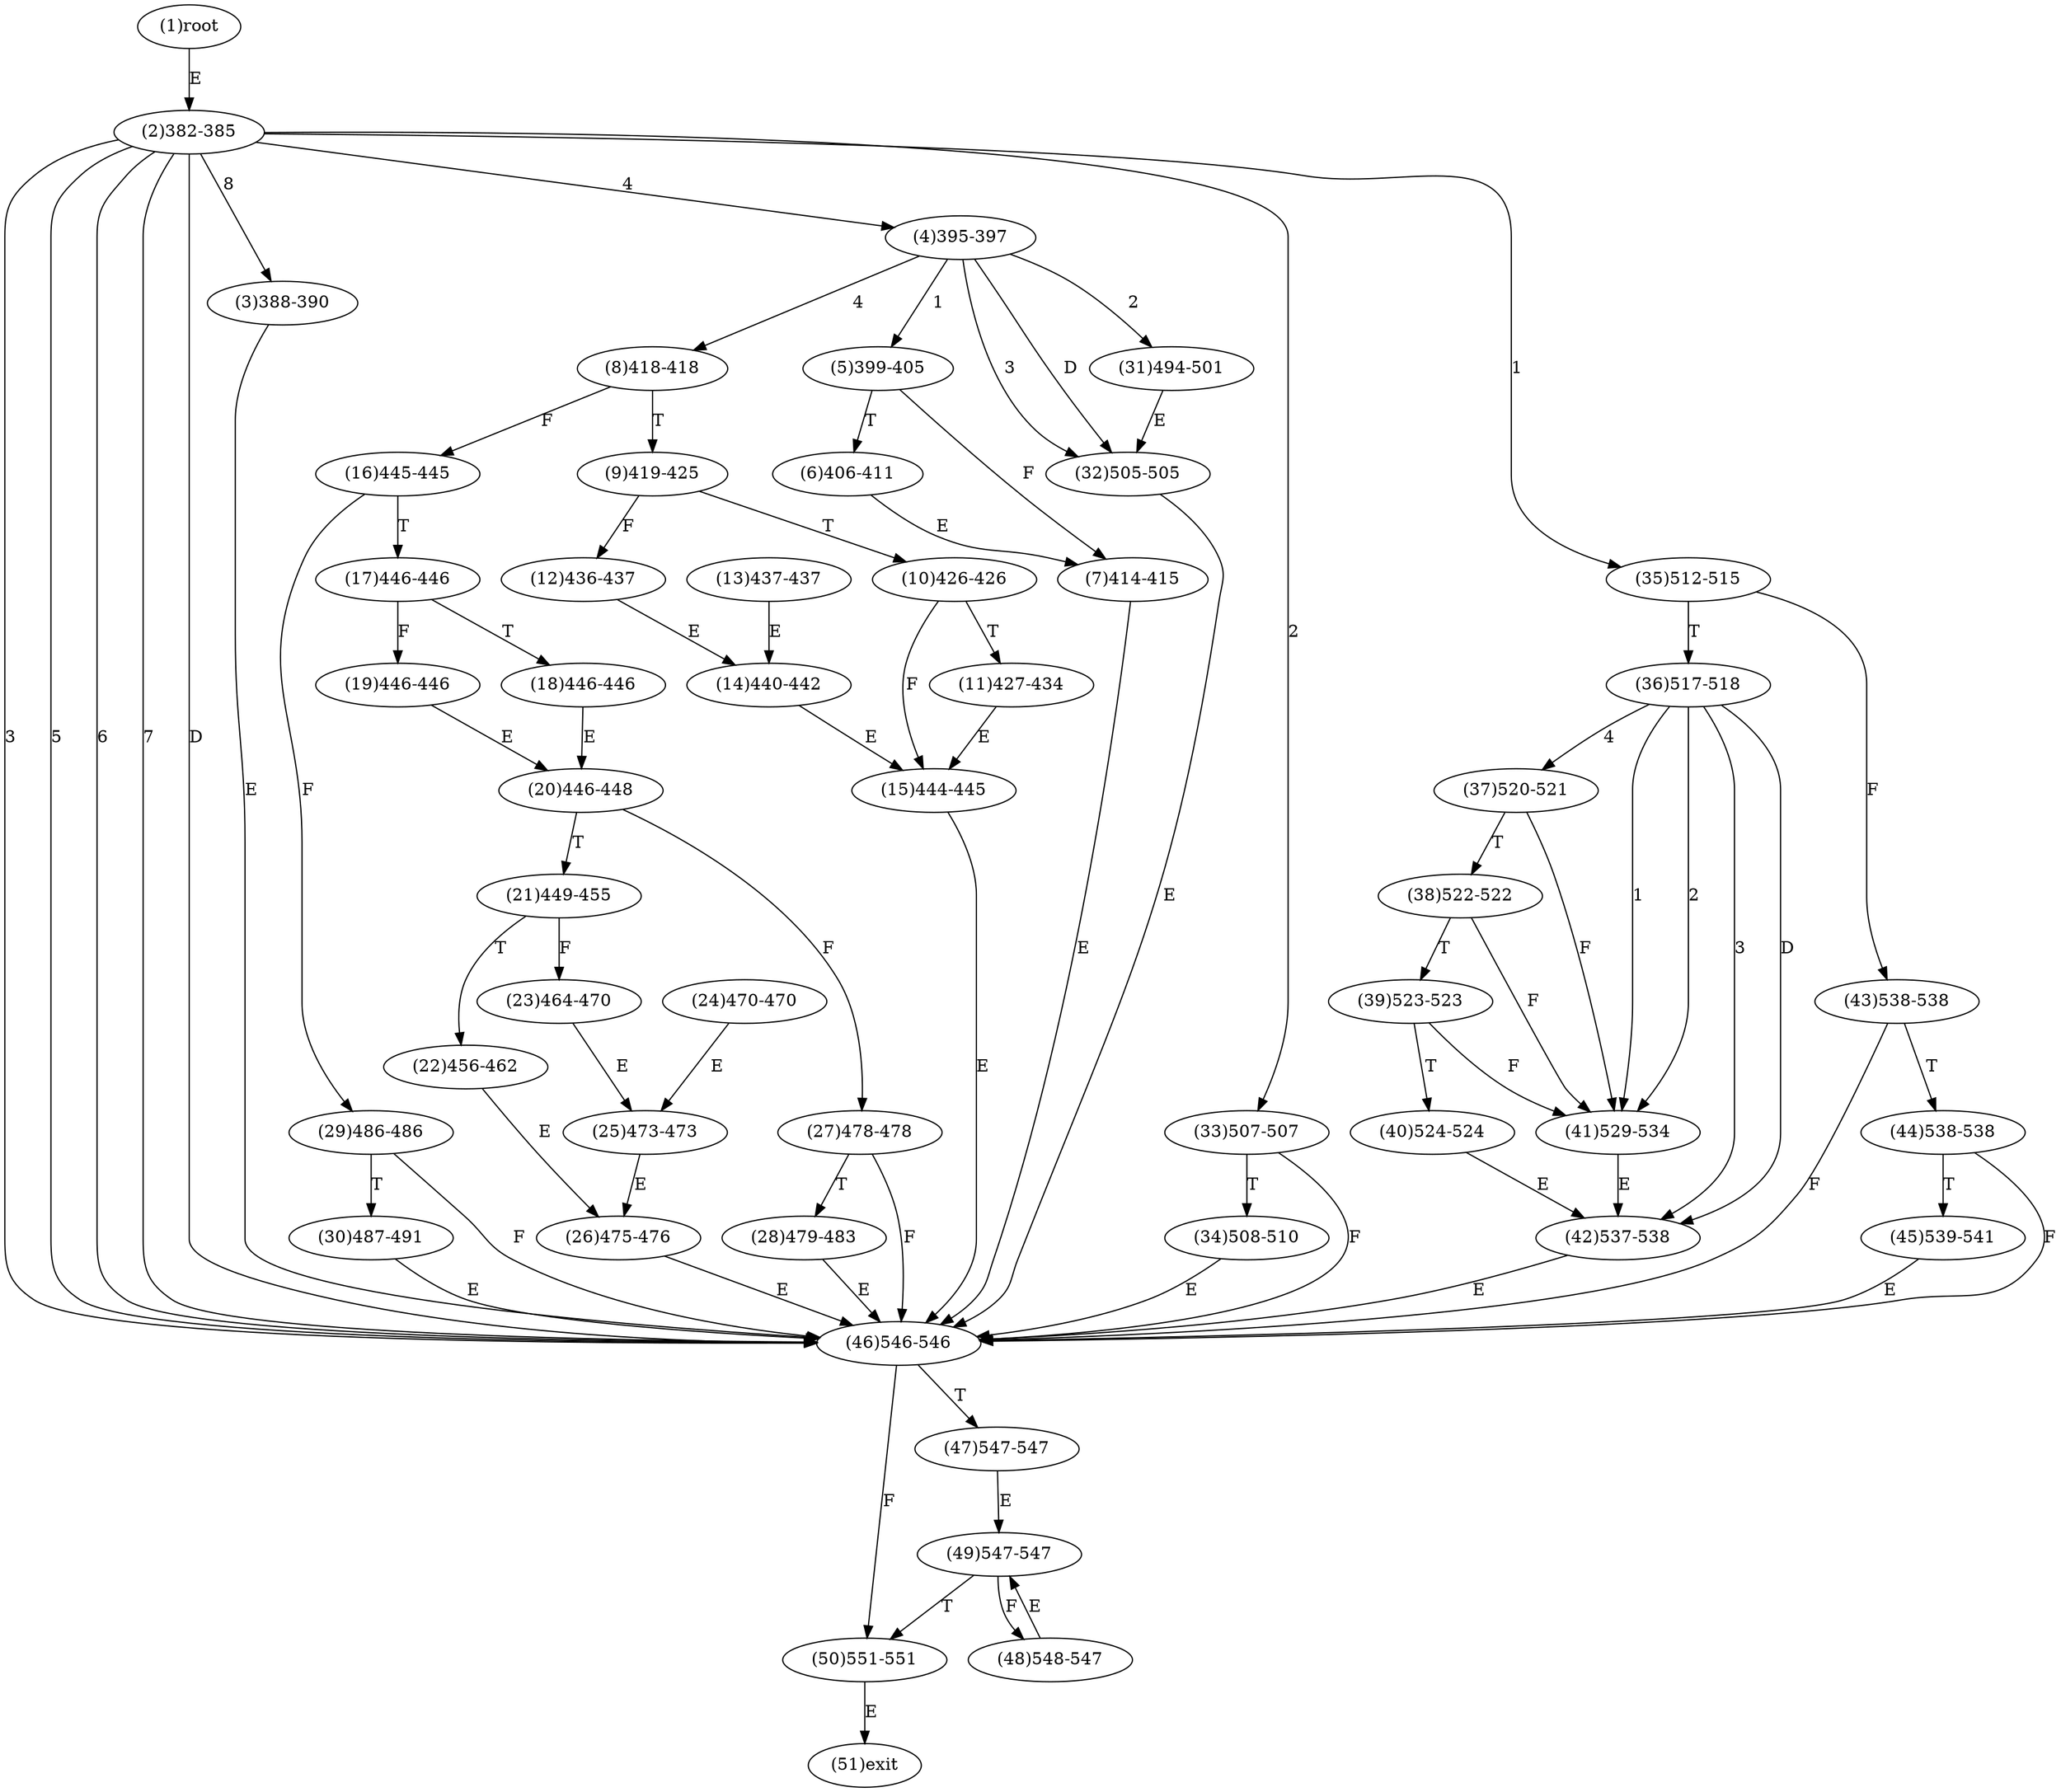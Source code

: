 digraph "" { 
1[ label="(1)root"];
2[ label="(2)382-385"];
3[ label="(3)388-390"];
4[ label="(4)395-397"];
5[ label="(5)399-405"];
6[ label="(6)406-411"];
7[ label="(7)414-415"];
8[ label="(8)418-418"];
9[ label="(9)419-425"];
10[ label="(10)426-426"];
11[ label="(11)427-434"];
12[ label="(12)436-437"];
13[ label="(13)437-437"];
14[ label="(14)440-442"];
15[ label="(15)444-445"];
17[ label="(17)446-446"];
16[ label="(16)445-445"];
19[ label="(19)446-446"];
18[ label="(18)446-446"];
21[ label="(21)449-455"];
20[ label="(20)446-448"];
23[ label="(23)464-470"];
22[ label="(22)456-462"];
25[ label="(25)473-473"];
24[ label="(24)470-470"];
27[ label="(27)478-478"];
26[ label="(26)475-476"];
29[ label="(29)486-486"];
28[ label="(28)479-483"];
31[ label="(31)494-501"];
30[ label="(30)487-491"];
34[ label="(34)508-510"];
35[ label="(35)512-515"];
32[ label="(32)505-505"];
33[ label="(33)507-507"];
38[ label="(38)522-522"];
39[ label="(39)523-523"];
36[ label="(36)517-518"];
37[ label="(37)520-521"];
42[ label="(42)537-538"];
43[ label="(43)538-538"];
40[ label="(40)524-524"];
41[ label="(41)529-534"];
46[ label="(46)546-546"];
47[ label="(47)547-547"];
44[ label="(44)538-538"];
45[ label="(45)539-541"];
51[ label="(51)exit"];
50[ label="(50)551-551"];
49[ label="(49)547-547"];
48[ label="(48)548-547"];
1->2[ label="E"];
2->35[ label="1"];
2->33[ label="2"];
2->46[ label="3"];
2->4[ label="4"];
2->46[ label="5"];
2->46[ label="6"];
2->46[ label="7"];
2->3[ label="8"];
2->46[ label="D"];
3->46[ label="E"];
4->5[ label="1"];
4->31[ label="2"];
4->32[ label="3"];
4->8[ label="4"];
4->32[ label="D"];
5->7[ label="F"];
5->6[ label="T"];
6->7[ label="E"];
7->46[ label="E"];
8->16[ label="F"];
8->9[ label="T"];
9->12[ label="F"];
9->10[ label="T"];
10->15[ label="F"];
10->11[ label="T"];
11->15[ label="E"];
12->14[ label="E"];
13->14[ label="E"];
14->15[ label="E"];
15->46[ label="E"];
16->29[ label="F"];
16->17[ label="T"];
17->19[ label="F"];
17->18[ label="T"];
18->20[ label="E"];
19->20[ label="E"];
20->27[ label="F"];
20->21[ label="T"];
21->23[ label="F"];
21->22[ label="T"];
22->26[ label="E"];
23->25[ label="E"];
24->25[ label="E"];
25->26[ label="E"];
26->46[ label="E"];
27->46[ label="F"];
27->28[ label="T"];
28->46[ label="E"];
29->46[ label="F"];
29->30[ label="T"];
30->46[ label="E"];
31->32[ label="E"];
32->46[ label="E"];
33->46[ label="F"];
33->34[ label="T"];
34->46[ label="E"];
35->43[ label="F"];
35->36[ label="T"];
36->41[ label="1"];
36->41[ label="2"];
36->42[ label="3"];
36->37[ label="4"];
36->42[ label="D"];
37->41[ label="F"];
37->38[ label="T"];
38->41[ label="F"];
38->39[ label="T"];
39->41[ label="F"];
39->40[ label="T"];
40->42[ label="E"];
41->42[ label="E"];
42->46[ label="E"];
43->46[ label="F"];
43->44[ label="T"];
44->46[ label="F"];
44->45[ label="T"];
45->46[ label="E"];
46->50[ label="F"];
46->47[ label="T"];
47->49[ label="E"];
48->49[ label="E"];
49->48[ label="F"];
49->50[ label="T"];
50->51[ label="E"];
}